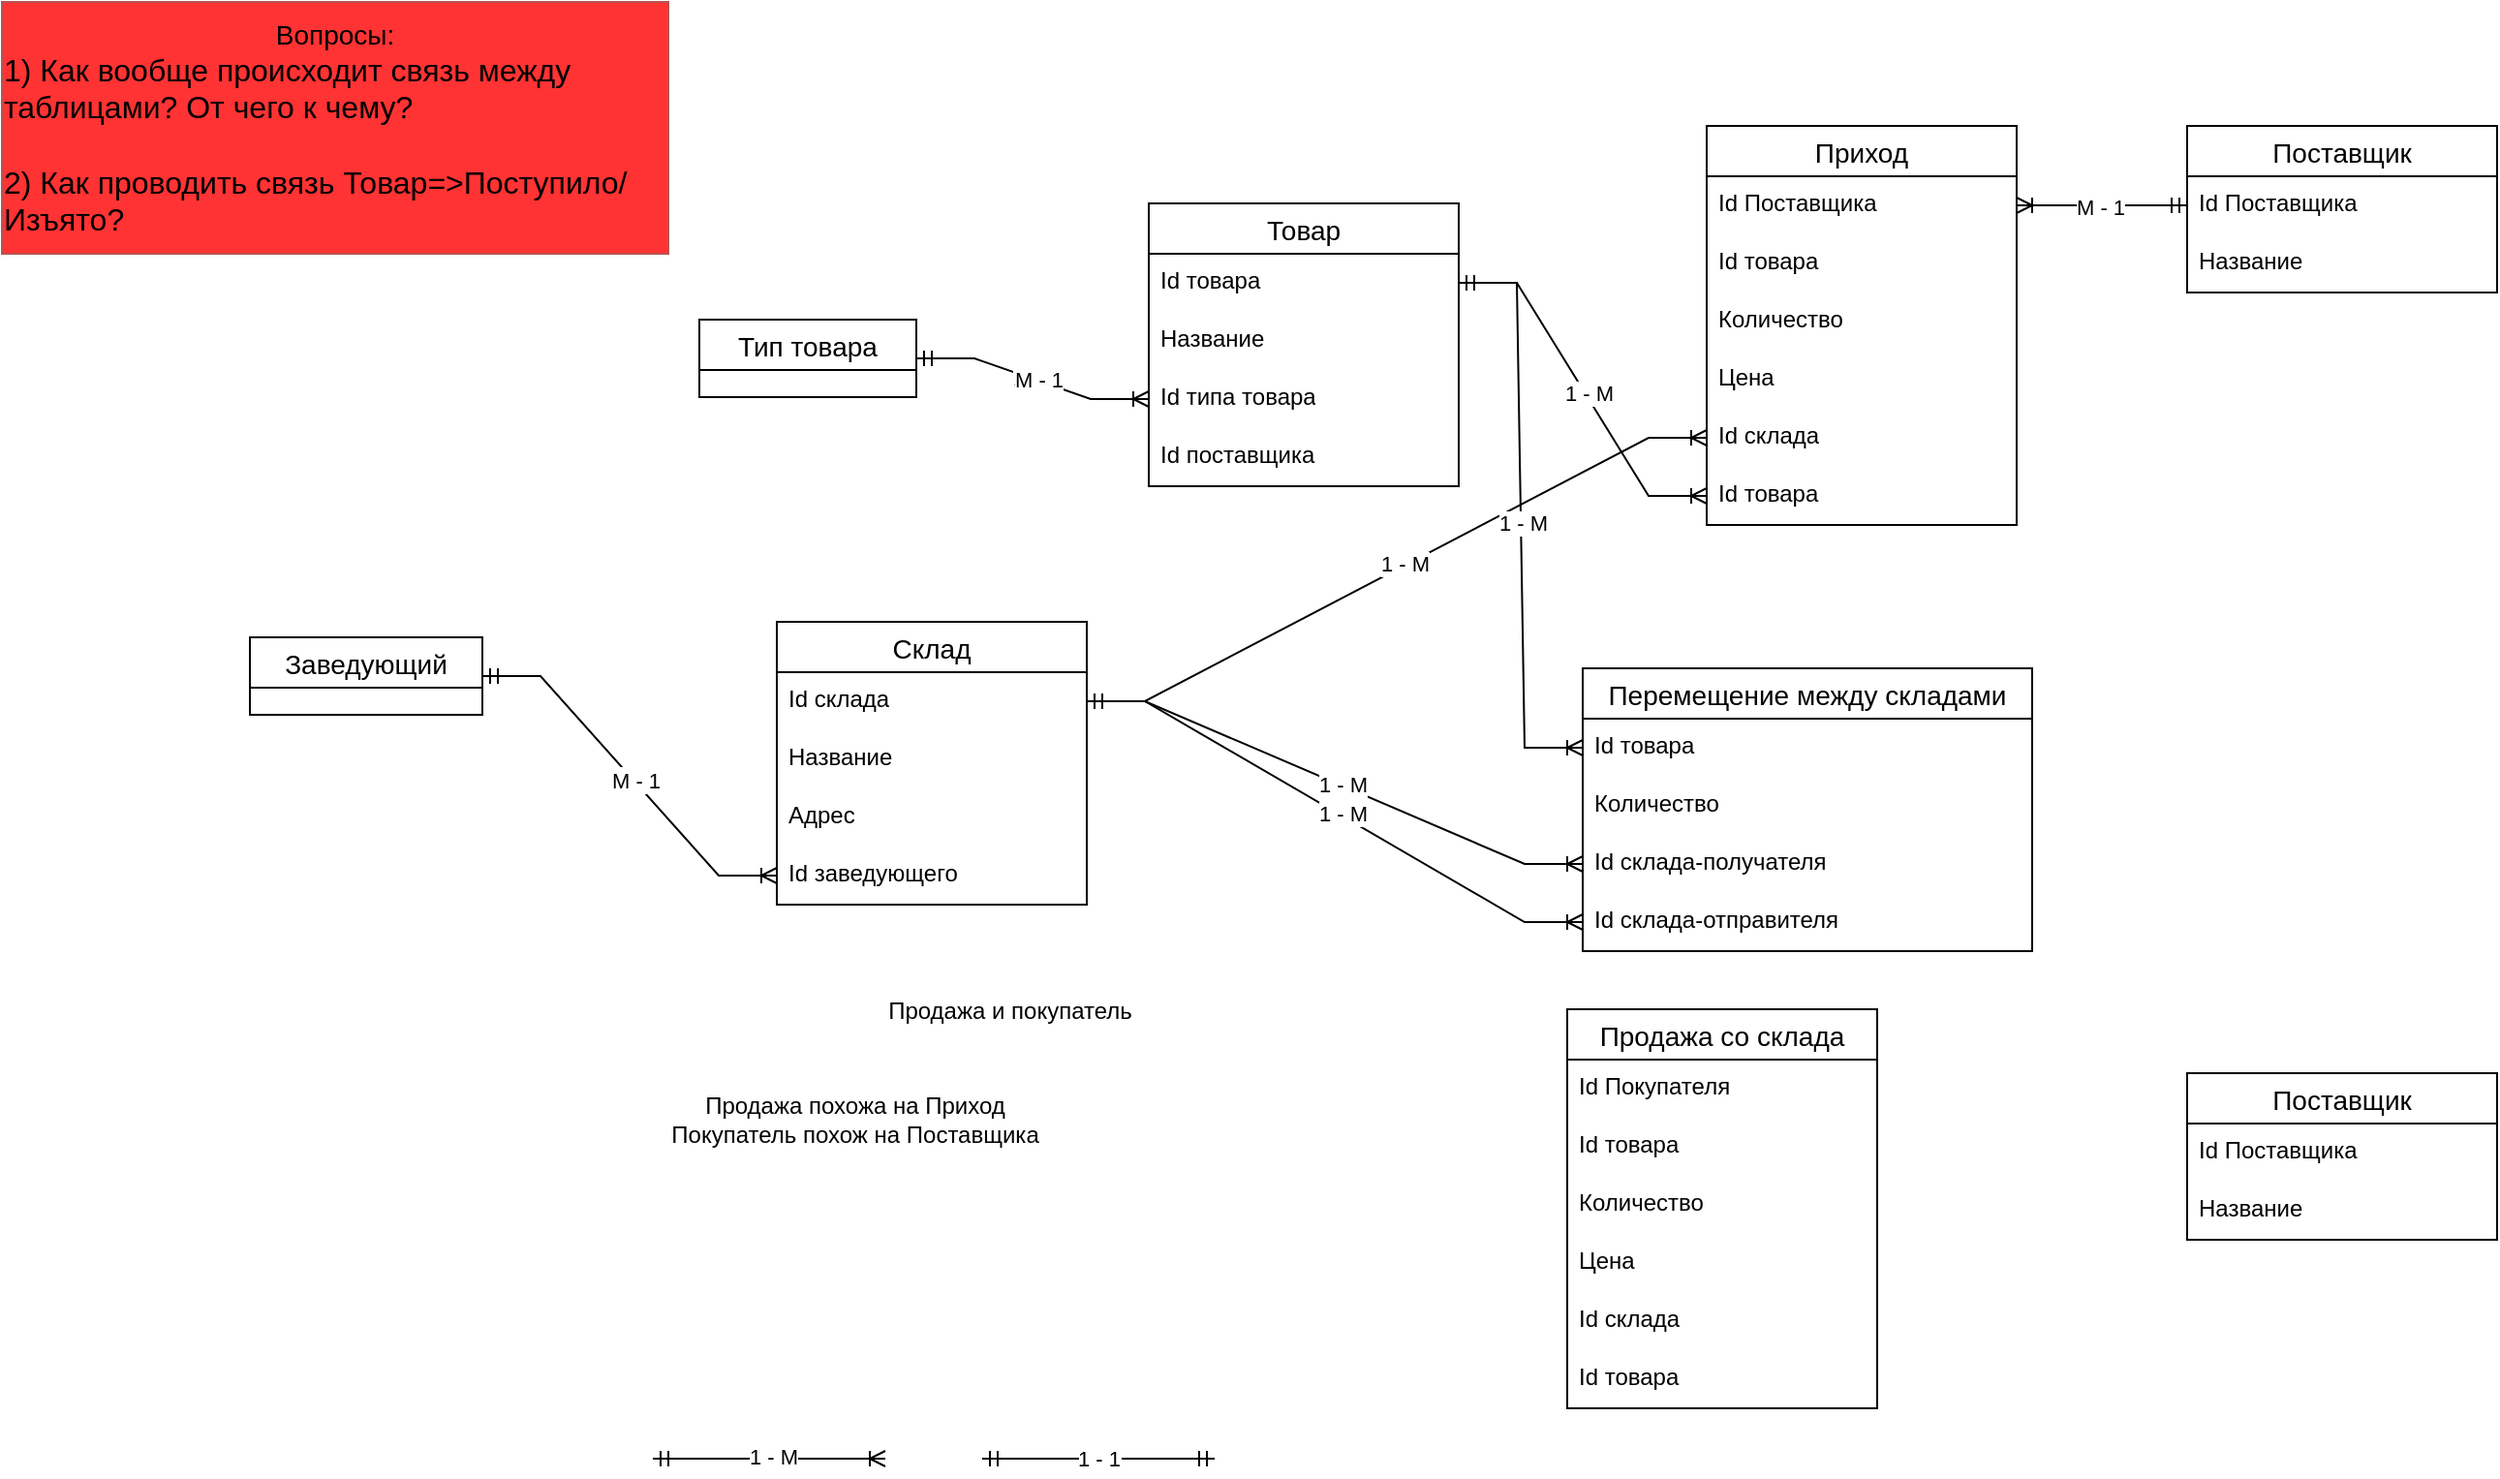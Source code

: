 <mxfile version="22.1.0" type="github">
  <diagram name="Страница — 1" id="AlQD9dn_6ychbjj3YRgS">
    <mxGraphModel dx="1985" dy="1255" grid="1" gridSize="8" guides="1" tooltips="1" connect="1" arrows="1" fold="1" page="0" pageScale="1" pageWidth="827" pageHeight="1169" math="0" shadow="0">
      <root>
        <mxCell id="0" />
        <mxCell id="1" parent="0" />
        <mxCell id="H5Gw2GcqrnRs7UVL64LK-2" value="&lt;div style=&quot;&quot;&gt;&lt;span style=&quot;background-color: initial;&quot;&gt;&lt;font style=&quot;font-size: 14px;&quot;&gt;Вопросы:&lt;/font&gt;&lt;/span&gt;&lt;/div&gt;&lt;div style=&quot;text-align: left;&quot;&gt;&lt;span style=&quot;background-color: initial;&quot;&gt;&lt;font size=&quot;3&quot;&gt;1) Как вообще происходит связь между таблицами? От чего к чему?&lt;/font&gt;&lt;/span&gt;&lt;/div&gt;&lt;div style=&quot;text-align: left;&quot;&gt;&lt;span style=&quot;background-color: initial;&quot;&gt;&lt;font size=&quot;3&quot;&gt;&lt;br&gt;&lt;/font&gt;&lt;/span&gt;&lt;/div&gt;&lt;div style=&quot;text-align: left;&quot;&gt;&lt;span style=&quot;background-color: initial;&quot;&gt;&lt;font size=&quot;3&quot;&gt;2) Как проводить связь Товар=&amp;gt;Поступило/Изъято?&lt;/font&gt;&lt;/span&gt;&lt;/div&gt;" style="shape=note;size=0;whiteSpace=wrap;html=1;align=center;fillColor=#FF3333;strokeColor=#b85450;" parent="1" vertex="1">
          <mxGeometry x="-864" y="-512" width="344" height="130" as="geometry" />
        </mxCell>
        <mxCell id="nbPrg2UbWxgXKM3_-ETi-1" value="Склад" style="swimlane;fontStyle=0;childLayout=stackLayout;horizontal=1;startSize=26;horizontalStack=0;resizeParent=1;resizeParentMax=0;resizeLast=0;collapsible=1;marginBottom=0;align=center;fontSize=14;" parent="1" vertex="1">
          <mxGeometry x="-464" y="-192" width="160" height="146" as="geometry" />
        </mxCell>
        <mxCell id="nbPrg2UbWxgXKM3_-ETi-3" value="Id склада" style="text;strokeColor=none;fillColor=none;spacingLeft=4;spacingRight=4;overflow=hidden;rotatable=0;points=[[0,0.5],[1,0.5]];portConstraint=eastwest;fontSize=12;whiteSpace=wrap;html=1;" parent="nbPrg2UbWxgXKM3_-ETi-1" vertex="1">
          <mxGeometry y="26" width="160" height="30" as="geometry" />
        </mxCell>
        <mxCell id="4pJKeoOyWDfOfZxOA-GY-5" value="Название" style="text;strokeColor=none;fillColor=none;spacingLeft=4;spacingRight=4;overflow=hidden;rotatable=0;points=[[0,0.5],[1,0.5]];portConstraint=eastwest;fontSize=12;whiteSpace=wrap;html=1;" vertex="1" parent="nbPrg2UbWxgXKM3_-ETi-1">
          <mxGeometry y="56" width="160" height="30" as="geometry" />
        </mxCell>
        <mxCell id="4pJKeoOyWDfOfZxOA-GY-4" value="Адрес" style="text;strokeColor=none;fillColor=none;spacingLeft=4;spacingRight=4;overflow=hidden;rotatable=0;points=[[0,0.5],[1,0.5]];portConstraint=eastwest;fontSize=12;whiteSpace=wrap;html=1;" vertex="1" parent="nbPrg2UbWxgXKM3_-ETi-1">
          <mxGeometry y="86" width="160" height="30" as="geometry" />
        </mxCell>
        <mxCell id="nbPrg2UbWxgXKM3_-ETi-4" value="Id заведующего" style="text;strokeColor=none;fillColor=none;spacingLeft=4;spacingRight=4;overflow=hidden;rotatable=0;points=[[0,0.5],[1,0.5]];portConstraint=eastwest;fontSize=12;whiteSpace=wrap;html=1;" parent="nbPrg2UbWxgXKM3_-ETi-1" vertex="1">
          <mxGeometry y="116" width="160" height="30" as="geometry" />
        </mxCell>
        <mxCell id="31yS1S1_jtwmiiV0gVuv-1" value="Тип товара" style="swimlane;fontStyle=0;childLayout=stackLayout;horizontal=1;startSize=26;horizontalStack=0;resizeParent=1;resizeParentMax=0;resizeLast=0;collapsible=1;marginBottom=0;align=center;fontSize=14;" parent="1" vertex="1" collapsed="1">
          <mxGeometry x="-504" y="-348" width="112" height="40" as="geometry">
            <mxRectangle x="-504" y="-348" width="160" height="86" as="alternateBounds" />
          </mxGeometry>
        </mxCell>
        <mxCell id="31yS1S1_jtwmiiV0gVuv-2" value="Id типа товара" style="text;strokeColor=none;fillColor=none;spacingLeft=4;spacingRight=4;overflow=hidden;rotatable=0;points=[[0,0.5],[1,0.5]];portConstraint=eastwest;fontSize=12;whiteSpace=wrap;html=1;" parent="31yS1S1_jtwmiiV0gVuv-1" vertex="1">
          <mxGeometry y="26" width="160" height="30" as="geometry" />
        </mxCell>
        <mxCell id="31yS1S1_jtwmiiV0gVuv-3" value="Название" style="text;strokeColor=none;fillColor=none;spacingLeft=4;spacingRight=4;overflow=hidden;rotatable=0;points=[[0,0.5],[1,0.5]];portConstraint=eastwest;fontSize=12;whiteSpace=wrap;html=1;" parent="31yS1S1_jtwmiiV0gVuv-1" vertex="1">
          <mxGeometry y="56" width="160" height="30" as="geometry" />
        </mxCell>
        <mxCell id="31yS1S1_jtwmiiV0gVuv-5" value="Товар" style="swimlane;fontStyle=0;childLayout=stackLayout;horizontal=1;startSize=26;horizontalStack=0;resizeParent=1;resizeParentMax=0;resizeLast=0;collapsible=1;marginBottom=0;align=center;fontSize=14;" parent="1" vertex="1">
          <mxGeometry x="-272" y="-408" width="160" height="146" as="geometry" />
        </mxCell>
        <mxCell id="31yS1S1_jtwmiiV0gVuv-26" value="Id товара" style="text;strokeColor=none;fillColor=none;spacingLeft=4;spacingRight=4;overflow=hidden;rotatable=0;points=[[0,0.5],[1,0.5]];portConstraint=eastwest;fontSize=12;whiteSpace=wrap;html=1;" parent="31yS1S1_jtwmiiV0gVuv-5" vertex="1">
          <mxGeometry y="26" width="160" height="30" as="geometry" />
        </mxCell>
        <mxCell id="31yS1S1_jtwmiiV0gVuv-6" value="Название" style="text;strokeColor=none;fillColor=none;spacingLeft=4;spacingRight=4;overflow=hidden;rotatable=0;points=[[0,0.5],[1,0.5]];portConstraint=eastwest;fontSize=12;whiteSpace=wrap;html=1;" parent="31yS1S1_jtwmiiV0gVuv-5" vertex="1">
          <mxGeometry y="56" width="160" height="30" as="geometry" />
        </mxCell>
        <mxCell id="31yS1S1_jtwmiiV0gVuv-7" value="Id типа товара" style="text;strokeColor=none;fillColor=none;spacingLeft=4;spacingRight=4;overflow=hidden;rotatable=0;points=[[0,0.5],[1,0.5]];portConstraint=eastwest;fontSize=12;whiteSpace=wrap;html=1;" parent="31yS1S1_jtwmiiV0gVuv-5" vertex="1">
          <mxGeometry y="86" width="160" height="30" as="geometry" />
        </mxCell>
        <mxCell id="31yS1S1_jtwmiiV0gVuv-8" value="Id поставщика" style="text;strokeColor=none;fillColor=none;spacingLeft=4;spacingRight=4;overflow=hidden;rotatable=0;points=[[0,0.5],[1,0.5]];portConstraint=eastwest;fontSize=12;whiteSpace=wrap;html=1;" parent="31yS1S1_jtwmiiV0gVuv-5" vertex="1">
          <mxGeometry y="116" width="160" height="30" as="geometry" />
        </mxCell>
        <mxCell id="31yS1S1_jtwmiiV0gVuv-9" value="Заведующий" style="swimlane;fontStyle=0;childLayout=stackLayout;horizontal=1;startSize=26;horizontalStack=0;resizeParent=1;resizeParentMax=0;resizeLast=0;collapsible=1;marginBottom=0;align=center;fontSize=14;" parent="1" vertex="1" collapsed="1">
          <mxGeometry x="-736" y="-184" width="120" height="40" as="geometry">
            <mxRectangle x="-736" y="-184" width="160" height="86" as="alternateBounds" />
          </mxGeometry>
        </mxCell>
        <mxCell id="31yS1S1_jtwmiiV0gVuv-10" value="Id" style="text;strokeColor=none;fillColor=none;spacingLeft=4;spacingRight=4;overflow=hidden;rotatable=0;points=[[0,0.5],[1,0.5]];portConstraint=eastwest;fontSize=12;whiteSpace=wrap;html=1;" parent="31yS1S1_jtwmiiV0gVuv-9" vertex="1">
          <mxGeometry y="26" width="160" height="30" as="geometry" />
        </mxCell>
        <mxCell id="31yS1S1_jtwmiiV0gVuv-11" value="ФИО" style="text;strokeColor=none;fillColor=none;spacingLeft=4;spacingRight=4;overflow=hidden;rotatable=0;points=[[0,0.5],[1,0.5]];portConstraint=eastwest;fontSize=12;whiteSpace=wrap;html=1;" parent="31yS1S1_jtwmiiV0gVuv-9" vertex="1">
          <mxGeometry y="56" width="160" height="30" as="geometry" />
        </mxCell>
        <mxCell id="31yS1S1_jtwmiiV0gVuv-13" value="Приход" style="swimlane;fontStyle=0;childLayout=stackLayout;horizontal=1;startSize=26;horizontalStack=0;resizeParent=1;resizeParentMax=0;resizeLast=0;collapsible=1;marginBottom=0;align=center;fontSize=14;" parent="1" vertex="1">
          <mxGeometry x="16" y="-448" width="160" height="206" as="geometry" />
        </mxCell>
        <mxCell id="31yS1S1_jtwmiiV0gVuv-14" value="Id Поставщика" style="text;strokeColor=none;fillColor=none;spacingLeft=4;spacingRight=4;overflow=hidden;rotatable=0;points=[[0,0.5],[1,0.5]];portConstraint=eastwest;fontSize=12;whiteSpace=wrap;html=1;" parent="31yS1S1_jtwmiiV0gVuv-13" vertex="1">
          <mxGeometry y="26" width="160" height="30" as="geometry" />
        </mxCell>
        <mxCell id="31yS1S1_jtwmiiV0gVuv-15" value="Id товара" style="text;strokeColor=none;fillColor=none;spacingLeft=4;spacingRight=4;overflow=hidden;rotatable=0;points=[[0,0.5],[1,0.5]];portConstraint=eastwest;fontSize=12;whiteSpace=wrap;html=1;" parent="31yS1S1_jtwmiiV0gVuv-13" vertex="1">
          <mxGeometry y="56" width="160" height="30" as="geometry" />
        </mxCell>
        <mxCell id="4pJKeoOyWDfOfZxOA-GY-13" value="Количество" style="text;strokeColor=none;fillColor=none;spacingLeft=4;spacingRight=4;overflow=hidden;rotatable=0;points=[[0,0.5],[1,0.5]];portConstraint=eastwest;fontSize=12;whiteSpace=wrap;html=1;" vertex="1" parent="31yS1S1_jtwmiiV0gVuv-13">
          <mxGeometry y="86" width="160" height="30" as="geometry" />
        </mxCell>
        <mxCell id="4pJKeoOyWDfOfZxOA-GY-14" value="Цена" style="text;strokeColor=none;fillColor=none;spacingLeft=4;spacingRight=4;overflow=hidden;rotatable=0;points=[[0,0.5],[1,0.5]];portConstraint=eastwest;fontSize=12;whiteSpace=wrap;html=1;" vertex="1" parent="31yS1S1_jtwmiiV0gVuv-13">
          <mxGeometry y="116" width="160" height="30" as="geometry" />
        </mxCell>
        <mxCell id="31yS1S1_jtwmiiV0gVuv-16" value="Id склада" style="text;strokeColor=none;fillColor=none;spacingLeft=4;spacingRight=4;overflow=hidden;rotatable=0;points=[[0,0.5],[1,0.5]];portConstraint=eastwest;fontSize=12;whiteSpace=wrap;html=1;" parent="31yS1S1_jtwmiiV0gVuv-13" vertex="1">
          <mxGeometry y="146" width="160" height="30" as="geometry" />
        </mxCell>
        <mxCell id="4pJKeoOyWDfOfZxOA-GY-7" value="Id товара" style="text;strokeColor=none;fillColor=none;spacingLeft=4;spacingRight=4;overflow=hidden;rotatable=0;points=[[0,0.5],[1,0.5]];portConstraint=eastwest;fontSize=12;whiteSpace=wrap;html=1;" vertex="1" parent="31yS1S1_jtwmiiV0gVuv-13">
          <mxGeometry y="176" width="160" height="30" as="geometry" />
        </mxCell>
        <mxCell id="31yS1S1_jtwmiiV0gVuv-17" value="Перемещение между складами" style="swimlane;fontStyle=0;childLayout=stackLayout;horizontal=1;startSize=26;horizontalStack=0;resizeParent=1;resizeParentMax=0;resizeLast=0;collapsible=1;marginBottom=0;align=center;fontSize=14;" parent="1" vertex="1">
          <mxGeometry x="-48" y="-168" width="232" height="146" as="geometry" />
        </mxCell>
        <mxCell id="31yS1S1_jtwmiiV0gVuv-18" value="Id товара" style="text;strokeColor=none;fillColor=none;spacingLeft=4;spacingRight=4;overflow=hidden;rotatable=0;points=[[0,0.5],[1,0.5]];portConstraint=eastwest;fontSize=12;whiteSpace=wrap;html=1;" parent="31yS1S1_jtwmiiV0gVuv-17" vertex="1">
          <mxGeometry y="26" width="232" height="30" as="geometry" />
        </mxCell>
        <mxCell id="4pJKeoOyWDfOfZxOA-GY-17" value="Количество" style="text;strokeColor=none;fillColor=none;spacingLeft=4;spacingRight=4;overflow=hidden;rotatable=0;points=[[0,0.5],[1,0.5]];portConstraint=eastwest;fontSize=12;whiteSpace=wrap;html=1;" vertex="1" parent="31yS1S1_jtwmiiV0gVuv-17">
          <mxGeometry y="56" width="232" height="30" as="geometry" />
        </mxCell>
        <mxCell id="31yS1S1_jtwmiiV0gVuv-20" value="Id склада-получателя" style="text;strokeColor=none;fillColor=none;spacingLeft=4;spacingRight=4;overflow=hidden;rotatable=0;points=[[0,0.5],[1,0.5]];portConstraint=eastwest;fontSize=12;whiteSpace=wrap;html=1;" parent="31yS1S1_jtwmiiV0gVuv-17" vertex="1">
          <mxGeometry y="86" width="232" height="30" as="geometry" />
        </mxCell>
        <mxCell id="4pJKeoOyWDfOfZxOA-GY-12" value="Id склада-отправителя" style="text;strokeColor=none;fillColor=none;spacingLeft=4;spacingRight=4;overflow=hidden;rotatable=0;points=[[0,0.5],[1,0.5]];portConstraint=eastwest;fontSize=12;whiteSpace=wrap;html=1;" vertex="1" parent="31yS1S1_jtwmiiV0gVuv-17">
          <mxGeometry y="116" width="232" height="30" as="geometry" />
        </mxCell>
        <mxCell id="H5Gw2GcqrnRs7UVL64LK-10" value="" style="edgeStyle=entityRelationEdgeStyle;fontSize=12;html=1;endArrow=ERmandOne;startArrow=ERmandOne;rounded=0;" parent="1" edge="1">
          <mxGeometry width="100" height="100" relative="1" as="geometry">
            <mxPoint x="-358" y="240" as="sourcePoint" />
            <mxPoint x="-238" y="240" as="targetPoint" />
          </mxGeometry>
        </mxCell>
        <mxCell id="H5Gw2GcqrnRs7UVL64LK-11" value="1 - 1" style="edgeLabel;html=1;align=center;verticalAlign=middle;resizable=0;points=[];" parent="H5Gw2GcqrnRs7UVL64LK-10" vertex="1" connectable="0">
          <mxGeometry x="-0.022" y="3" relative="1" as="geometry">
            <mxPoint x="1" y="3" as="offset" />
          </mxGeometry>
        </mxCell>
        <mxCell id="H5Gw2GcqrnRs7UVL64LK-14" value="" style="edgeStyle=entityRelationEdgeStyle;fontSize=12;html=1;endArrow=ERoneToMany;startArrow=ERmandOne;rounded=0;" parent="1" edge="1">
          <mxGeometry width="100" height="100" relative="1" as="geometry">
            <mxPoint x="-528" y="240" as="sourcePoint" />
            <mxPoint x="-408" y="240" as="targetPoint" />
          </mxGeometry>
        </mxCell>
        <mxCell id="H5Gw2GcqrnRs7UVL64LK-15" value="1 - М" style="edgeLabel;html=1;align=center;verticalAlign=middle;resizable=0;points=[];" parent="H5Gw2GcqrnRs7UVL64LK-14" vertex="1" connectable="0">
          <mxGeometry x="0.028" y="1" relative="1" as="geometry">
            <mxPoint as="offset" />
          </mxGeometry>
        </mxCell>
        <mxCell id="H5Gw2GcqrnRs7UVL64LK-18" value="" style="edgeStyle=entityRelationEdgeStyle;fontSize=12;html=1;endArrow=ERoneToMany;startArrow=ERmandOne;rounded=0;entryX=0;entryY=0.5;entryDx=0;entryDy=0;exitX=1;exitY=0.5;exitDx=0;exitDy=0;" parent="1" source="31yS1S1_jtwmiiV0gVuv-10" target="nbPrg2UbWxgXKM3_-ETi-4" edge="1">
          <mxGeometry width="100" height="100" relative="1" as="geometry">
            <mxPoint x="-740" y="14" as="sourcePoint" />
            <mxPoint x="-260" y="-10" as="targetPoint" />
          </mxGeometry>
        </mxCell>
        <mxCell id="H5Gw2GcqrnRs7UVL64LK-19" value="1 - М" style="edgeLabel;html=1;align=center;verticalAlign=middle;resizable=0;points=[];" parent="H5Gw2GcqrnRs7UVL64LK-18" vertex="1" connectable="0">
          <mxGeometry x="0.028" y="1" relative="1" as="geometry">
            <mxPoint as="offset" />
          </mxGeometry>
        </mxCell>
        <mxCell id="H5Gw2GcqrnRs7UVL64LK-20" value="М - 1" style="edgeLabel;html=1;align=center;verticalAlign=middle;resizable=0;points=[];" parent="H5Gw2GcqrnRs7UVL64LK-18" vertex="1" connectable="0">
          <mxGeometry x="0.037" y="1" relative="1" as="geometry">
            <mxPoint as="offset" />
          </mxGeometry>
        </mxCell>
        <mxCell id="H5Gw2GcqrnRs7UVL64LK-27" value="" style="edgeStyle=entityRelationEdgeStyle;fontSize=12;html=1;endArrow=ERoneToMany;startArrow=ERmandOne;rounded=0;entryX=0;entryY=0.5;entryDx=0;entryDy=0;exitX=1;exitY=0.5;exitDx=0;exitDy=0;" parent="1" source="nbPrg2UbWxgXKM3_-ETi-3" target="31yS1S1_jtwmiiV0gVuv-16" edge="1">
          <mxGeometry width="100" height="100" relative="1" as="geometry">
            <mxPoint x="-490" y="-440" as="sourcePoint" />
            <mxPoint x="-248" y="-309" as="targetPoint" />
          </mxGeometry>
        </mxCell>
        <mxCell id="H5Gw2GcqrnRs7UVL64LK-28" value="1 - М" style="edgeLabel;html=1;align=center;verticalAlign=middle;resizable=0;points=[];" parent="H5Gw2GcqrnRs7UVL64LK-27" vertex="1" connectable="0">
          <mxGeometry x="0.028" y="1" relative="1" as="geometry">
            <mxPoint as="offset" />
          </mxGeometry>
        </mxCell>
        <mxCell id="H5Gw2GcqrnRs7UVL64LK-30" value="Поставщик" style="swimlane;fontStyle=0;childLayout=stackLayout;horizontal=1;startSize=26;horizontalStack=0;resizeParent=1;resizeParentMax=0;resizeLast=0;collapsible=1;marginBottom=0;align=center;fontSize=14;" parent="1" vertex="1">
          <mxGeometry x="264" y="-448" width="160" height="86" as="geometry">
            <mxRectangle x="304" y="-360" width="110" height="30" as="alternateBounds" />
          </mxGeometry>
        </mxCell>
        <mxCell id="H5Gw2GcqrnRs7UVL64LK-31" value="Id Поставщика" style="text;strokeColor=none;fillColor=none;spacingLeft=4;spacingRight=4;overflow=hidden;rotatable=0;points=[[0,0.5],[1,0.5]];portConstraint=eastwest;fontSize=12;whiteSpace=wrap;html=1;" parent="H5Gw2GcqrnRs7UVL64LK-30" vertex="1">
          <mxGeometry y="26" width="160" height="30" as="geometry" />
        </mxCell>
        <mxCell id="H5Gw2GcqrnRs7UVL64LK-32" value="Название" style="text;strokeColor=none;fillColor=none;spacingLeft=4;spacingRight=4;overflow=hidden;rotatable=0;points=[[0,0.5],[1,0.5]];portConstraint=eastwest;fontSize=12;whiteSpace=wrap;html=1;" parent="H5Gw2GcqrnRs7UVL64LK-30" vertex="1">
          <mxGeometry y="56" width="160" height="30" as="geometry" />
        </mxCell>
        <mxCell id="H5Gw2GcqrnRs7UVL64LK-34" value="" style="edgeStyle=entityRelationEdgeStyle;fontSize=12;html=1;endArrow=ERoneToMany;startArrow=ERmandOne;rounded=0;entryX=1;entryY=0.5;entryDx=0;entryDy=0;exitX=0;exitY=0.5;exitDx=0;exitDy=0;" parent="1" source="H5Gw2GcqrnRs7UVL64LK-31" target="31yS1S1_jtwmiiV0gVuv-14" edge="1">
          <mxGeometry width="100" height="100" relative="1" as="geometry">
            <mxPoint x="66" y="24" as="sourcePoint" />
            <mxPoint x="186" y="24" as="targetPoint" />
          </mxGeometry>
        </mxCell>
        <mxCell id="H5Gw2GcqrnRs7UVL64LK-35" value="М - 1" style="edgeLabel;html=1;align=center;verticalAlign=middle;resizable=0;points=[];" parent="H5Gw2GcqrnRs7UVL64LK-34" vertex="1" connectable="0">
          <mxGeometry x="0.028" y="1" relative="1" as="geometry">
            <mxPoint as="offset" />
          </mxGeometry>
        </mxCell>
        <mxCell id="4pJKeoOyWDfOfZxOA-GY-8" value="" style="edgeStyle=entityRelationEdgeStyle;fontSize=12;html=1;endArrow=ERoneToMany;startArrow=ERmandOne;rounded=0;entryX=0;entryY=0.5;entryDx=0;entryDy=0;exitX=1;exitY=0.5;exitDx=0;exitDy=0;" edge="1" parent="1" source="31yS1S1_jtwmiiV0gVuv-26" target="4pJKeoOyWDfOfZxOA-GY-7">
          <mxGeometry width="100" height="100" relative="1" as="geometry">
            <mxPoint x="-8" y="-344" as="sourcePoint" />
            <mxPoint x="112" y="-344" as="targetPoint" />
          </mxGeometry>
        </mxCell>
        <mxCell id="4pJKeoOyWDfOfZxOA-GY-9" value="1 - М" style="edgeLabel;html=1;align=center;verticalAlign=middle;resizable=0;points=[];" vertex="1" connectable="0" parent="4pJKeoOyWDfOfZxOA-GY-8">
          <mxGeometry x="0.028" y="1" relative="1" as="geometry">
            <mxPoint as="offset" />
          </mxGeometry>
        </mxCell>
        <mxCell id="4pJKeoOyWDfOfZxOA-GY-10" value="" style="edgeStyle=entityRelationEdgeStyle;fontSize=12;html=1;endArrow=ERoneToMany;startArrow=ERmandOne;rounded=0;entryX=0;entryY=0.5;entryDx=0;entryDy=0;exitX=1;exitY=0.5;exitDx=0;exitDy=0;" edge="1" parent="1" source="31yS1S1_jtwmiiV0gVuv-26" target="31yS1S1_jtwmiiV0gVuv-18">
          <mxGeometry width="100" height="100" relative="1" as="geometry">
            <mxPoint x="-272" y="-232" as="sourcePoint" />
            <mxPoint x="-168" y="52" as="targetPoint" />
          </mxGeometry>
        </mxCell>
        <mxCell id="4pJKeoOyWDfOfZxOA-GY-11" value="1 - М" style="edgeLabel;html=1;align=center;verticalAlign=middle;resizable=0;points=[];" vertex="1" connectable="0" parent="4pJKeoOyWDfOfZxOA-GY-10">
          <mxGeometry x="0.028" y="1" relative="1" as="geometry">
            <mxPoint as="offset" />
          </mxGeometry>
        </mxCell>
        <mxCell id="4pJKeoOyWDfOfZxOA-GY-18" value="" style="edgeStyle=entityRelationEdgeStyle;fontSize=12;html=1;endArrow=ERoneToMany;startArrow=ERmandOne;rounded=0;entryX=0;entryY=0.5;entryDx=0;entryDy=0;exitX=1;exitY=0.5;exitDx=0;exitDy=0;" edge="1" parent="1" source="nbPrg2UbWxgXKM3_-ETi-3" target="31yS1S1_jtwmiiV0gVuv-20">
          <mxGeometry width="100" height="100" relative="1" as="geometry">
            <mxPoint x="-272" y="40" as="sourcePoint" />
            <mxPoint x="-152" y="40" as="targetPoint" />
          </mxGeometry>
        </mxCell>
        <mxCell id="4pJKeoOyWDfOfZxOA-GY-19" value="1 - М" style="edgeLabel;html=1;align=center;verticalAlign=middle;resizable=0;points=[];" vertex="1" connectable="0" parent="4pJKeoOyWDfOfZxOA-GY-18">
          <mxGeometry x="0.028" y="1" relative="1" as="geometry">
            <mxPoint as="offset" />
          </mxGeometry>
        </mxCell>
        <mxCell id="4pJKeoOyWDfOfZxOA-GY-20" value="" style="edgeStyle=entityRelationEdgeStyle;fontSize=12;html=1;endArrow=ERoneToMany;startArrow=ERmandOne;rounded=0;entryX=0;entryY=0.5;entryDx=0;entryDy=0;exitX=1;exitY=0.5;exitDx=0;exitDy=0;" edge="1" parent="1" source="nbPrg2UbWxgXKM3_-ETi-3" target="4pJKeoOyWDfOfZxOA-GY-12">
          <mxGeometry width="100" height="100" relative="1" as="geometry">
            <mxPoint x="-408" y="40" as="sourcePoint" />
            <mxPoint x="-288" y="40" as="targetPoint" />
          </mxGeometry>
        </mxCell>
        <mxCell id="4pJKeoOyWDfOfZxOA-GY-21" value="1 - М" style="edgeLabel;html=1;align=center;verticalAlign=middle;resizable=0;points=[];" vertex="1" connectable="0" parent="4pJKeoOyWDfOfZxOA-GY-20">
          <mxGeometry x="0.028" y="1" relative="1" as="geometry">
            <mxPoint as="offset" />
          </mxGeometry>
        </mxCell>
        <mxCell id="4pJKeoOyWDfOfZxOA-GY-22" value="Продажа и покупатель" style="text;html=1;align=center;verticalAlign=middle;resizable=0;points=[];autosize=1;strokeColor=none;fillColor=none;" vertex="1" parent="1">
          <mxGeometry x="-416" y="-7" width="144" height="32" as="geometry" />
        </mxCell>
        <mxCell id="4pJKeoOyWDfOfZxOA-GY-23" value="Продажа похожа на Приход&lt;br&gt;Покупатель похож на Поставщика" style="text;html=1;align=center;verticalAlign=middle;resizable=0;points=[];autosize=1;strokeColor=none;fillColor=none;" vertex="1" parent="1">
          <mxGeometry x="-528" y="41" width="208" height="48" as="geometry" />
        </mxCell>
        <mxCell id="4pJKeoOyWDfOfZxOA-GY-24" value="" style="edgeStyle=entityRelationEdgeStyle;fontSize=12;html=1;endArrow=ERoneToMany;startArrow=ERmandOne;rounded=0;entryX=0;entryY=0.5;entryDx=0;entryDy=0;exitX=1;exitY=0.5;exitDx=0;exitDy=0;" edge="1" parent="1" source="31yS1S1_jtwmiiV0gVuv-2" target="31yS1S1_jtwmiiV0gVuv-7">
          <mxGeometry width="100" height="100" relative="1" as="geometry">
            <mxPoint x="-384" y="-298" as="sourcePoint" />
            <mxPoint x="-272" y="-216" as="targetPoint" />
          </mxGeometry>
        </mxCell>
        <mxCell id="4pJKeoOyWDfOfZxOA-GY-25" value="1 - М" style="edgeLabel;html=1;align=center;verticalAlign=middle;resizable=0;points=[];" vertex="1" connectable="0" parent="4pJKeoOyWDfOfZxOA-GY-24">
          <mxGeometry x="0.028" y="1" relative="1" as="geometry">
            <mxPoint as="offset" />
          </mxGeometry>
        </mxCell>
        <mxCell id="4pJKeoOyWDfOfZxOA-GY-26" value="М - 1" style="edgeLabel;html=1;align=center;verticalAlign=middle;resizable=0;points=[];" vertex="1" connectable="0" parent="4pJKeoOyWDfOfZxOA-GY-24">
          <mxGeometry x="0.037" y="1" relative="1" as="geometry">
            <mxPoint as="offset" />
          </mxGeometry>
        </mxCell>
        <mxCell id="4pJKeoOyWDfOfZxOA-GY-27" value="Продажа со склада" style="swimlane;fontStyle=0;childLayout=stackLayout;horizontal=1;startSize=26;horizontalStack=0;resizeParent=1;resizeParentMax=0;resizeLast=0;collapsible=1;marginBottom=0;align=center;fontSize=14;" vertex="1" parent="1">
          <mxGeometry x="-56" y="8" width="160" height="206" as="geometry" />
        </mxCell>
        <mxCell id="4pJKeoOyWDfOfZxOA-GY-28" value="Id Покупателя" style="text;strokeColor=none;fillColor=none;spacingLeft=4;spacingRight=4;overflow=hidden;rotatable=0;points=[[0,0.5],[1,0.5]];portConstraint=eastwest;fontSize=12;whiteSpace=wrap;html=1;" vertex="1" parent="4pJKeoOyWDfOfZxOA-GY-27">
          <mxGeometry y="26" width="160" height="30" as="geometry" />
        </mxCell>
        <mxCell id="4pJKeoOyWDfOfZxOA-GY-29" value="Id товара" style="text;strokeColor=none;fillColor=none;spacingLeft=4;spacingRight=4;overflow=hidden;rotatable=0;points=[[0,0.5],[1,0.5]];portConstraint=eastwest;fontSize=12;whiteSpace=wrap;html=1;" vertex="1" parent="4pJKeoOyWDfOfZxOA-GY-27">
          <mxGeometry y="56" width="160" height="30" as="geometry" />
        </mxCell>
        <mxCell id="4pJKeoOyWDfOfZxOA-GY-30" value="Количество" style="text;strokeColor=none;fillColor=none;spacingLeft=4;spacingRight=4;overflow=hidden;rotatable=0;points=[[0,0.5],[1,0.5]];portConstraint=eastwest;fontSize=12;whiteSpace=wrap;html=1;" vertex="1" parent="4pJKeoOyWDfOfZxOA-GY-27">
          <mxGeometry y="86" width="160" height="30" as="geometry" />
        </mxCell>
        <mxCell id="4pJKeoOyWDfOfZxOA-GY-31" value="Цена" style="text;strokeColor=none;fillColor=none;spacingLeft=4;spacingRight=4;overflow=hidden;rotatable=0;points=[[0,0.5],[1,0.5]];portConstraint=eastwest;fontSize=12;whiteSpace=wrap;html=1;" vertex="1" parent="4pJKeoOyWDfOfZxOA-GY-27">
          <mxGeometry y="116" width="160" height="30" as="geometry" />
        </mxCell>
        <mxCell id="4pJKeoOyWDfOfZxOA-GY-32" value="Id склада" style="text;strokeColor=none;fillColor=none;spacingLeft=4;spacingRight=4;overflow=hidden;rotatable=0;points=[[0,0.5],[1,0.5]];portConstraint=eastwest;fontSize=12;whiteSpace=wrap;html=1;" vertex="1" parent="4pJKeoOyWDfOfZxOA-GY-27">
          <mxGeometry y="146" width="160" height="30" as="geometry" />
        </mxCell>
        <mxCell id="4pJKeoOyWDfOfZxOA-GY-33" value="Id товара" style="text;strokeColor=none;fillColor=none;spacingLeft=4;spacingRight=4;overflow=hidden;rotatable=0;points=[[0,0.5],[1,0.5]];portConstraint=eastwest;fontSize=12;whiteSpace=wrap;html=1;" vertex="1" parent="4pJKeoOyWDfOfZxOA-GY-27">
          <mxGeometry y="176" width="160" height="30" as="geometry" />
        </mxCell>
        <mxCell id="4pJKeoOyWDfOfZxOA-GY-42" value="Поставщик" style="swimlane;fontStyle=0;childLayout=stackLayout;horizontal=1;startSize=26;horizontalStack=0;resizeParent=1;resizeParentMax=0;resizeLast=0;collapsible=1;marginBottom=0;align=center;fontSize=14;" vertex="1" parent="1">
          <mxGeometry x="264" y="41" width="160" height="86" as="geometry">
            <mxRectangle x="304" y="-360" width="110" height="30" as="alternateBounds" />
          </mxGeometry>
        </mxCell>
        <mxCell id="4pJKeoOyWDfOfZxOA-GY-43" value="Id Поставщика" style="text;strokeColor=none;fillColor=none;spacingLeft=4;spacingRight=4;overflow=hidden;rotatable=0;points=[[0,0.5],[1,0.5]];portConstraint=eastwest;fontSize=12;whiteSpace=wrap;html=1;" vertex="1" parent="4pJKeoOyWDfOfZxOA-GY-42">
          <mxGeometry y="26" width="160" height="30" as="geometry" />
        </mxCell>
        <mxCell id="4pJKeoOyWDfOfZxOA-GY-44" value="Название" style="text;strokeColor=none;fillColor=none;spacingLeft=4;spacingRight=4;overflow=hidden;rotatable=0;points=[[0,0.5],[1,0.5]];portConstraint=eastwest;fontSize=12;whiteSpace=wrap;html=1;" vertex="1" parent="4pJKeoOyWDfOfZxOA-GY-42">
          <mxGeometry y="56" width="160" height="30" as="geometry" />
        </mxCell>
      </root>
    </mxGraphModel>
  </diagram>
</mxfile>
